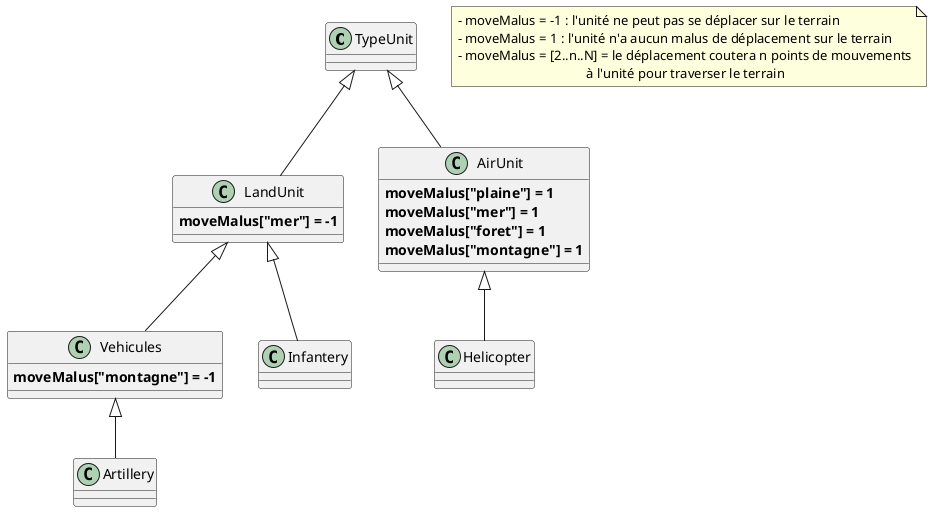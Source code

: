 @startuml

class TypeUnit {
}

class LandUnit {
<b>moveMalus["mer"] = -1</b>
}

class AirUnit {
<b>moveMalus["plaine"] = 1</b>
<b>moveMalus["mer"] = 1</b>
<b>moveMalus["foret"] = 1</b>
<b>moveMalus["montagne"] = 1</b>
}

class Vehicules {
<b>moveMalus["montagne"] = -1</b>
}

class Infantery {
}

class Artillery {
}

class Helicopter {
}

TypeUnit <|-- LandUnit
TypeUnit <|-- AirUnit
LandUnit <|-- Vehicules
LandUnit <|-- Infantery
Vehicules <|-- Artillery
AirUnit <|-- Helicopter

note as reminder
    - moveMalus = -1 : l'unité ne peut pas se déplacer sur le terrain
    - moveMalus = 1 : l'unité n'a aucun malus de déplacement sur le terrain
    - moveMalus = [2..n..N] = le déplacement coutera n points de mouvements
                                          à l'unité pour traverser le terrain
end note

@enduml